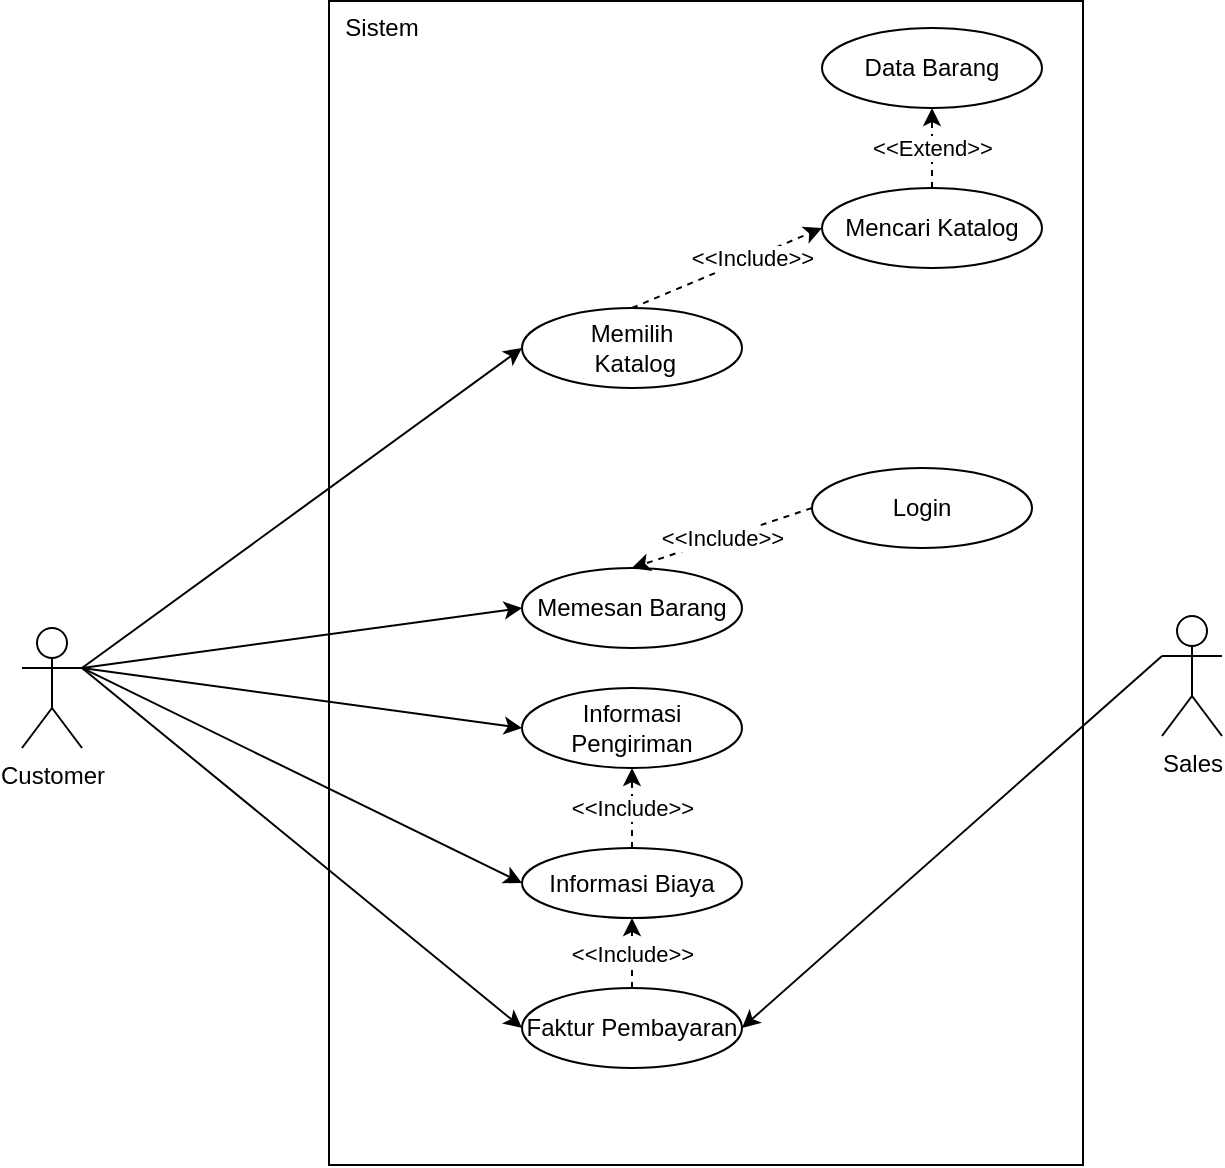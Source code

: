 <mxfile version="12.2.6" type="device" pages="1"><diagram id="7LHEH6luwJUHln4jmhNb" name="Page-1"><mxGraphModel dx="1408" dy="780" grid="1" gridSize="10" guides="1" tooltips="1" connect="1" arrows="1" fold="1" page="1" pageScale="1" pageWidth="827" pageHeight="1169" math="0" shadow="0"><root><mxCell id="0"/><mxCell id="1" parent="0"/><mxCell id="cyuvkLBXJ57YsQb_5mek-8" value="" style="rounded=0;whiteSpace=wrap;html=1;rotation=90;" vertex="1" parent="1"><mxGeometry x="171" y="319" width="582" height="377" as="geometry"/></mxCell><mxCell id="cyuvkLBXJ57YsQb_5mek-15" style="rounded=0;orthogonalLoop=1;jettySize=auto;html=1;exitX=1;exitY=0.333;exitDx=0;exitDy=0;exitPerimeter=0;entryX=0;entryY=0.5;entryDx=0;entryDy=0;" edge="1" parent="1" source="cyuvkLBXJ57YsQb_5mek-1" target="cyuvkLBXJ57YsQb_5mek-10"><mxGeometry relative="1" as="geometry"/></mxCell><mxCell id="cyuvkLBXJ57YsQb_5mek-16" style="rounded=0;orthogonalLoop=1;jettySize=auto;html=1;exitX=1;exitY=0.333;exitDx=0;exitDy=0;exitPerimeter=0;entryX=0;entryY=0.5;entryDx=0;entryDy=0;" edge="1" parent="1" source="cyuvkLBXJ57YsQb_5mek-1" target="cyuvkLBXJ57YsQb_5mek-11"><mxGeometry relative="1" as="geometry"/></mxCell><mxCell id="cyuvkLBXJ57YsQb_5mek-17" style="rounded=0;orthogonalLoop=1;jettySize=auto;html=1;entryX=0;entryY=0.5;entryDx=0;entryDy=0;exitX=1;exitY=0.333;exitDx=0;exitDy=0;exitPerimeter=0;" edge="1" parent="1" source="cyuvkLBXJ57YsQb_5mek-1" target="cyuvkLBXJ57YsQb_5mek-12"><mxGeometry relative="1" as="geometry"><mxPoint x="140" y="550" as="sourcePoint"/></mxGeometry></mxCell><mxCell id="cyuvkLBXJ57YsQb_5mek-27" style="rounded=0;orthogonalLoop=1;jettySize=auto;html=1;exitX=1;exitY=0.333;exitDx=0;exitDy=0;exitPerimeter=0;entryX=0;entryY=0.5;entryDx=0;entryDy=0;" edge="1" parent="1" source="cyuvkLBXJ57YsQb_5mek-1" target="cyuvkLBXJ57YsQb_5mek-14"><mxGeometry relative="1" as="geometry"/></mxCell><mxCell id="cyuvkLBXJ57YsQb_5mek-33" style="rounded=0;orthogonalLoop=1;jettySize=auto;html=1;exitX=1;exitY=0.333;exitDx=0;exitDy=0;exitPerimeter=0;entryX=0;entryY=0.5;entryDx=0;entryDy=0;" edge="1" parent="1" source="cyuvkLBXJ57YsQb_5mek-1" target="cyuvkLBXJ57YsQb_5mek-13"><mxGeometry relative="1" as="geometry"/></mxCell><mxCell id="cyuvkLBXJ57YsQb_5mek-1" value="Customer" style="shape=umlActor;verticalLabelPosition=bottom;labelBackgroundColor=#ffffff;verticalAlign=top;html=1;outlineConnect=0;" vertex="1" parent="1"><mxGeometry x="120" y="530" width="30" height="60" as="geometry"/></mxCell><mxCell id="cyuvkLBXJ57YsQb_5mek-20" style="rounded=0;orthogonalLoop=1;jettySize=auto;html=1;exitX=0;exitY=0.333;exitDx=0;exitDy=0;exitPerimeter=0;entryX=1;entryY=0.5;entryDx=0;entryDy=0;" edge="1" parent="1" source="cyuvkLBXJ57YsQb_5mek-2" target="cyuvkLBXJ57YsQb_5mek-14"><mxGeometry relative="1" as="geometry"/></mxCell><mxCell id="cyuvkLBXJ57YsQb_5mek-2" value="Sales&lt;br&gt;" style="shape=umlActor;verticalLabelPosition=bottom;labelBackgroundColor=#ffffff;verticalAlign=top;html=1;outlineConnect=0;" vertex="1" parent="1"><mxGeometry x="690" y="524" width="30" height="60" as="geometry"/></mxCell><mxCell id="cyuvkLBXJ57YsQb_5mek-29" value="&amp;lt;&amp;lt;Include&amp;gt;&amp;gt;" style="rounded=0;orthogonalLoop=1;jettySize=auto;html=1;exitX=0.5;exitY=0;exitDx=0;exitDy=0;entryX=0;entryY=0.5;entryDx=0;entryDy=0;dashed=1;" edge="1" parent="1" source="cyuvkLBXJ57YsQb_5mek-10" target="cyuvkLBXJ57YsQb_5mek-28"><mxGeometry x="0.259" relative="1" as="geometry"><mxPoint as="offset"/></mxGeometry></mxCell><mxCell id="cyuvkLBXJ57YsQb_5mek-10" value="Memilih&lt;br&gt;&amp;nbsp;Katalog" style="ellipse;whiteSpace=wrap;html=1;" vertex="1" parent="1"><mxGeometry x="370" y="370" width="110" height="40" as="geometry"/></mxCell><mxCell id="cyuvkLBXJ57YsQb_5mek-11" value="Memesan Barang" style="ellipse;whiteSpace=wrap;html=1;" vertex="1" parent="1"><mxGeometry x="370" y="500" width="110" height="40" as="geometry"/></mxCell><mxCell id="cyuvkLBXJ57YsQb_5mek-12" value="Informasi Pengiriman" style="ellipse;whiteSpace=wrap;html=1;" vertex="1" parent="1"><mxGeometry x="370" y="560" width="110" height="40" as="geometry"/></mxCell><mxCell id="cyuvkLBXJ57YsQb_5mek-24" value="&amp;lt;&amp;lt;Include&amp;gt;&amp;gt;" style="edgeStyle=orthogonalEdgeStyle;rounded=0;orthogonalLoop=1;jettySize=auto;html=1;dashed=1;" edge="1" parent="1" source="cyuvkLBXJ57YsQb_5mek-13" target="cyuvkLBXJ57YsQb_5mek-12"><mxGeometry relative="1" as="geometry"/></mxCell><mxCell id="cyuvkLBXJ57YsQb_5mek-13" value="Informasi Biaya" style="ellipse;whiteSpace=wrap;html=1;" vertex="1" parent="1"><mxGeometry x="370" y="640" width="110" height="35" as="geometry"/></mxCell><mxCell id="cyuvkLBXJ57YsQb_5mek-22" value="&amp;lt;&amp;lt;Include&amp;gt;&amp;gt;" style="edgeStyle=orthogonalEdgeStyle;rounded=0;orthogonalLoop=1;jettySize=auto;html=1;exitX=0.5;exitY=0;exitDx=0;exitDy=0;dashed=1;" edge="1" parent="1" source="cyuvkLBXJ57YsQb_5mek-14" target="cyuvkLBXJ57YsQb_5mek-13"><mxGeometry relative="1" as="geometry"/></mxCell><mxCell id="cyuvkLBXJ57YsQb_5mek-14" value="Faktur Pembayaran" style="ellipse;whiteSpace=wrap;html=1;" vertex="1" parent="1"><mxGeometry x="370" y="710" width="110" height="40" as="geometry"/></mxCell><mxCell id="cyuvkLBXJ57YsQb_5mek-25" value="Sistem" style="text;html=1;strokeColor=none;fillColor=none;align=center;verticalAlign=middle;whiteSpace=wrap;rounded=0;" vertex="1" parent="1"><mxGeometry x="280" y="220" width="40" height="20" as="geometry"/></mxCell><mxCell id="cyuvkLBXJ57YsQb_5mek-37" value="&amp;lt;&amp;lt;Extend&amp;gt;&amp;gt;" style="edgeStyle=orthogonalEdgeStyle;rounded=0;orthogonalLoop=1;jettySize=auto;html=1;exitX=0.5;exitY=0;exitDx=0;exitDy=0;dashed=1;" edge="1" parent="1" source="cyuvkLBXJ57YsQb_5mek-28" target="cyuvkLBXJ57YsQb_5mek-35"><mxGeometry relative="1" as="geometry"/></mxCell><mxCell id="cyuvkLBXJ57YsQb_5mek-28" value="Mencari Katalog" style="ellipse;whiteSpace=wrap;html=1;" vertex="1" parent="1"><mxGeometry x="520" y="310" width="110" height="40" as="geometry"/></mxCell><mxCell id="cyuvkLBXJ57YsQb_5mek-36" value="&amp;lt;&amp;lt;Include&amp;gt;&amp;gt;" style="rounded=0;orthogonalLoop=1;jettySize=auto;html=1;exitX=0;exitY=0.5;exitDx=0;exitDy=0;entryX=0.5;entryY=0;entryDx=0;entryDy=0;dashed=1;" edge="1" parent="1" source="cyuvkLBXJ57YsQb_5mek-31" target="cyuvkLBXJ57YsQb_5mek-11"><mxGeometry relative="1" as="geometry"/></mxCell><mxCell id="cyuvkLBXJ57YsQb_5mek-31" value="Login" style="ellipse;whiteSpace=wrap;html=1;" vertex="1" parent="1"><mxGeometry x="515" y="450" width="110" height="40" as="geometry"/></mxCell><mxCell id="cyuvkLBXJ57YsQb_5mek-35" value="Data Barang" style="ellipse;whiteSpace=wrap;html=1;" vertex="1" parent="1"><mxGeometry x="520" y="230" width="110" height="40" as="geometry"/></mxCell></root></mxGraphModel></diagram></mxfile>